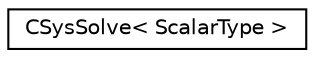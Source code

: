 digraph "Graphical Class Hierarchy"
{
 // LATEX_PDF_SIZE
  edge [fontname="Helvetica",fontsize="10",labelfontname="Helvetica",labelfontsize="10"];
  node [fontname="Helvetica",fontsize="10",shape=record];
  rankdir="LR";
  Node0 [label="CSysSolve\< ScalarType \>",height=0.2,width=0.4,color="black", fillcolor="white", style="filled",URL="$classCSysSolve.html",tooltip="Class for solving linear systems using classical and Krylov-subspace iterative methods."];
}
